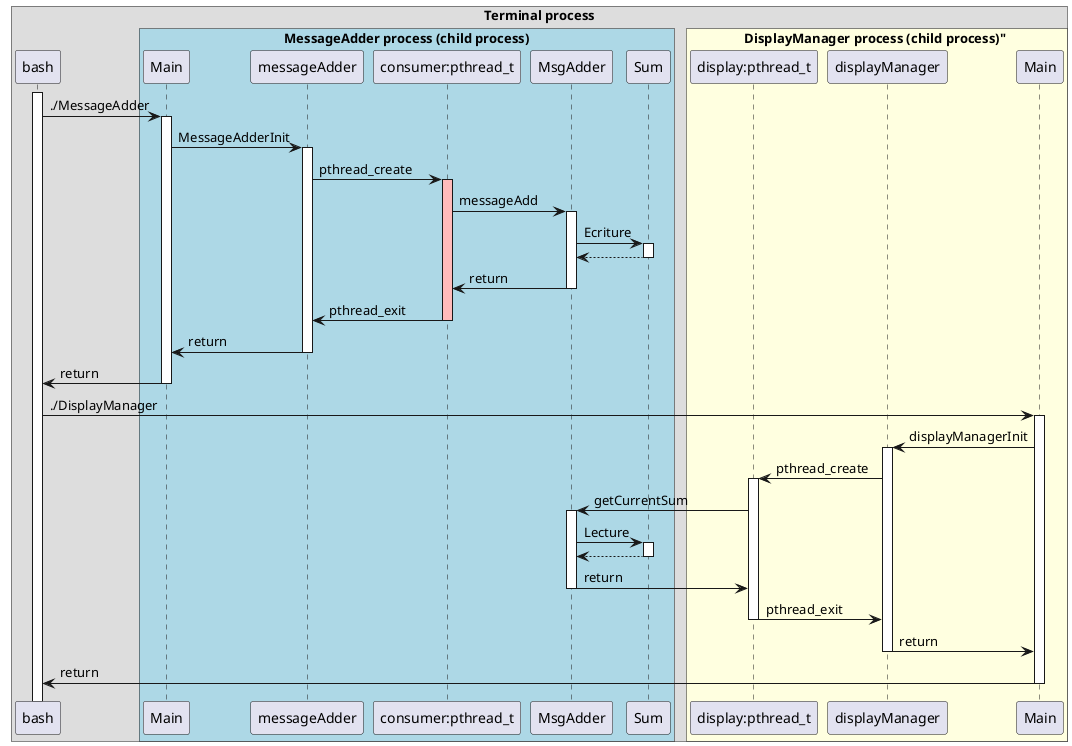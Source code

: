 @startuml
!pragma teoz true
box "Terminal process"
participant bash



box "MessageAdder process (child process)" #lightblue
participant "Main" as main
participant "messageAdder" as messageAdder
participant "consumer:pthread_t" as consumer
participant "MsgAdder" as MsgAdder
participant "Sum" as Sum
end box

box DisplayManager process (child process)" #lightyellow
participant "display:pthread_t" as display
participant "displayManager" as displayManager
participant "Main" as main2
end box
end box

activate bash
bash -> main: ./MessageAdder
activate main

main -> messageAdder : MessageAdderInit
activate messageAdder

messageAdder -> consumer : pthread_create
activate consumer #FFBBBB

consumer -> MsgAdder : messageAdd
activate MsgAdder

MsgAdder -> Sum: Ecriture
activate Sum
return

MsgAdder -> consumer : return
deactivate MsgAdder

consumer -> messageAdder: pthread_exit
deactivate consumer

messageAdder-> main: return
deactivate messageAdder

main-> bash: return
deactivate main

bash -> main2 : ./DisplayManager
activate main2

main2-> displayManager : displayManagerInit
activate displayManager

displayManager-> display :pthread_create
activate display

display->MsgAdder: getCurrentSum
activate MsgAdder

MsgAdder -> Sum: Lecture
activate Sum
return

MsgAdder->display: return
deactivate MsgAdder

display-> displayManager: pthread_exit
deactivate display

displayManager-> main2 : return
deactivate displayManager

main2-> bash :return
deactivate main2


@enduml